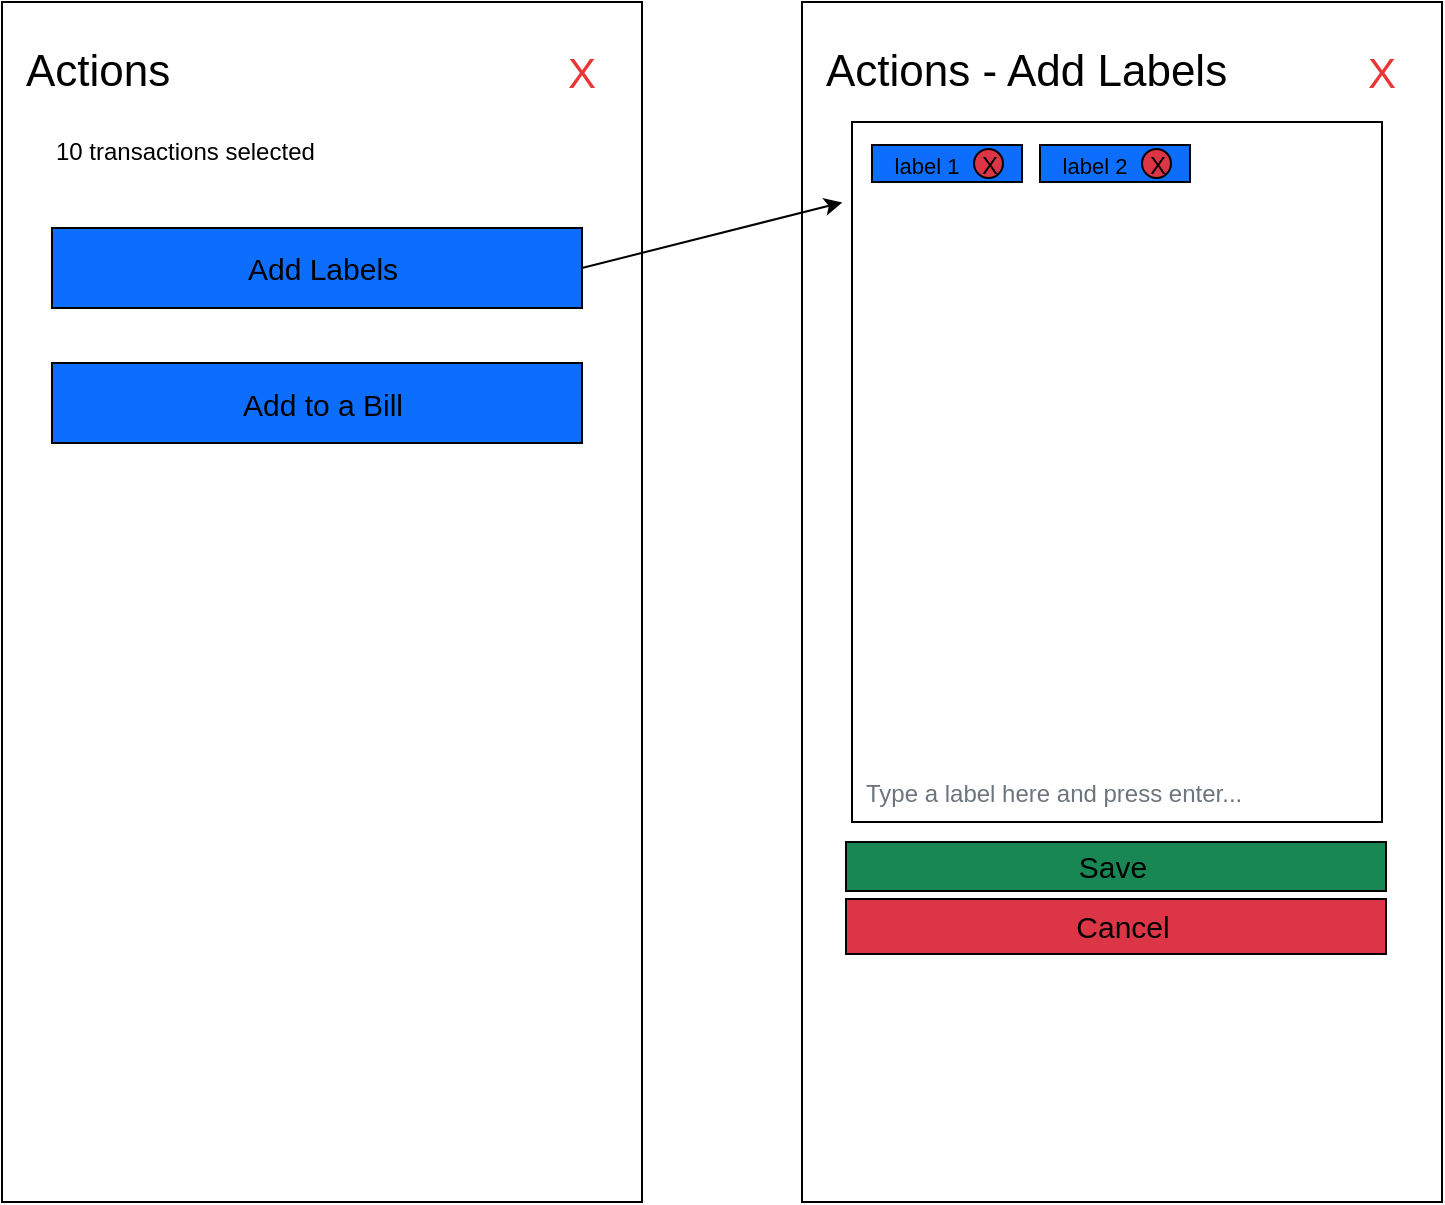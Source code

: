 <mxfile version="21.3.6" type="github">
  <diagram name="Page-1" id="cdfSOh-yHQmfq21NCN2S">
    <mxGraphModel dx="1434" dy="756" grid="1" gridSize="10" guides="1" tooltips="1" connect="1" arrows="1" fold="1" page="1" pageScale="1" pageWidth="827" pageHeight="1169" math="0" shadow="0">
      <root>
        <mxCell id="0" />
        <mxCell id="1" parent="0" />
        <mxCell id="TUkYBW7ximP37eiaecWa-3" value="" style="rounded=0;whiteSpace=wrap;html=1;" parent="1" vertex="1">
          <mxGeometry x="20" y="10" width="320" height="600" as="geometry" />
        </mxCell>
        <mxCell id="TUkYBW7ximP37eiaecWa-4" value="Actions" style="text;html=1;strokeColor=none;fillColor=none;align=left;verticalAlign=middle;whiteSpace=wrap;rounded=0;fontSize=22;" parent="1" vertex="1">
          <mxGeometry x="30" y="20" width="150" height="50" as="geometry" />
        </mxCell>
        <mxCell id="TUkYBW7ximP37eiaecWa-5" value="X" style="text;html=1;strokeColor=none;fillColor=none;align=center;verticalAlign=middle;whiteSpace=wrap;rounded=0;fontSize=21;fontColor=#ed3535;" parent="1" vertex="1">
          <mxGeometry x="280" y="30" width="60" height="30" as="geometry" />
        </mxCell>
        <mxCell id="TUkYBW7ximP37eiaecWa-6" value="" style="rounded=0;whiteSpace=wrap;html=1;labelBackgroundColor=#0D6EFD;fillColor=#0D6EFD;" parent="1" vertex="1">
          <mxGeometry x="45" y="123" width="265" height="40" as="geometry" />
        </mxCell>
        <mxCell id="TUkYBW7ximP37eiaecWa-7" value="Add Labels" style="text;html=1;strokeColor=none;fillColor=none;align=center;verticalAlign=middle;whiteSpace=wrap;rounded=0;labelBackgroundColor=#0D6EFD;fontSize=15;" parent="1" vertex="1">
          <mxGeometry x="108.75" y="115.5" width="142.5" height="55" as="geometry" />
        </mxCell>
        <mxCell id="TUkYBW7ximP37eiaecWa-8" value="" style="rounded=0;whiteSpace=wrap;html=1;labelBackgroundColor=#0D6EFD;fillColor=#0D6EFD;" parent="1" vertex="1">
          <mxGeometry x="45" y="190.5" width="265" height="40" as="geometry" />
        </mxCell>
        <mxCell id="TUkYBW7ximP37eiaecWa-9" value="Add to a Bill" style="text;html=1;strokeColor=none;fillColor=none;align=center;verticalAlign=middle;whiteSpace=wrap;rounded=0;fontSize=15;" parent="1" vertex="1">
          <mxGeometry x="108.75" y="183" width="142.5" height="55" as="geometry" />
        </mxCell>
        <mxCell id="TUkYBW7ximP37eiaecWa-10" value="" style="rounded=0;whiteSpace=wrap;html=1;" parent="1" vertex="1">
          <mxGeometry x="420" y="10" width="320" height="600" as="geometry" />
        </mxCell>
        <mxCell id="TUkYBW7ximP37eiaecWa-11" value="Actions - Add Labels" style="text;html=1;strokeColor=none;fillColor=none;align=left;verticalAlign=middle;whiteSpace=wrap;rounded=0;fontSize=22;" parent="1" vertex="1">
          <mxGeometry x="430" y="20" width="220" height="50" as="geometry" />
        </mxCell>
        <mxCell id="TUkYBW7ximP37eiaecWa-12" value="X" style="text;html=1;strokeColor=none;fillColor=none;align=center;verticalAlign=middle;whiteSpace=wrap;rounded=0;fontSize=21;fontColor=#ed3535;" parent="1" vertex="1">
          <mxGeometry x="680" y="30" width="60" height="30" as="geometry" />
        </mxCell>
        <mxCell id="TUkYBW7ximP37eiaecWa-15" value="" style="rounded=0;whiteSpace=wrap;html=1;labelBackgroundColor=#0D6EFD;fillColor=#dc3545;" parent="1" vertex="1">
          <mxGeometry x="442" y="458.5" width="270" height="27.5" as="geometry" />
        </mxCell>
        <mxCell id="TUkYBW7ximP37eiaecWa-16" value="Cancel" style="text;html=1;strokeColor=none;fillColor=none;align=center;verticalAlign=middle;whiteSpace=wrap;rounded=0;fontSize=15;" parent="1" vertex="1">
          <mxGeometry x="508.75" y="444" width="142.5" height="55" as="geometry" />
        </mxCell>
        <mxCell id="TUkYBW7ximP37eiaecWa-17" value="" style="endArrow=classic;html=1;rounded=0;exitX=1;exitY=0.5;exitDx=0;exitDy=0;entryX=0.063;entryY=0.167;entryDx=0;entryDy=0;entryPerimeter=0;" parent="1" source="TUkYBW7ximP37eiaecWa-6" target="TUkYBW7ximP37eiaecWa-10" edge="1">
          <mxGeometry width="50" height="50" relative="1" as="geometry">
            <mxPoint x="350" y="120" as="sourcePoint" />
            <mxPoint x="430" y="110" as="targetPoint" />
          </mxGeometry>
        </mxCell>
        <mxCell id="TUkYBW7ximP37eiaecWa-18" value="" style="rounded=0;whiteSpace=wrap;html=1;" parent="1" vertex="1">
          <mxGeometry x="445" y="70" width="265" height="350" as="geometry" />
        </mxCell>
        <mxCell id="TUkYBW7ximP37eiaecWa-19" value="10 transactions selected" style="text;html=1;strokeColor=none;fillColor=none;align=left;verticalAlign=middle;whiteSpace=wrap;rounded=0;" parent="1" vertex="1">
          <mxGeometry x="45" y="70" width="245" height="30" as="geometry" />
        </mxCell>
        <mxCell id="TUkYBW7ximP37eiaecWa-21" value="" style="rounded=0;whiteSpace=wrap;html=1;labelBackgroundColor=#198754;fillColor=#198754;" parent="1" vertex="1">
          <mxGeometry x="442" y="430" width="270" height="24.5" as="geometry" />
        </mxCell>
        <mxCell id="TUkYBW7ximP37eiaecWa-22" value="Save" style="text;html=1;strokeColor=none;fillColor=none;align=center;verticalAlign=middle;whiteSpace=wrap;rounded=0;fontSize=15;" parent="1" vertex="1">
          <mxGeometry x="503.75" y="419" width="142.5" height="45" as="geometry" />
        </mxCell>
        <mxCell id="TUkYBW7ximP37eiaecWa-26" value="Type a label here and press enter..." style="text;html=1;strokeColor=none;fillColor=none;align=left;verticalAlign=middle;whiteSpace=wrap;rounded=0;fontColor=#6C757D;" parent="1" vertex="1">
          <mxGeometry x="449.75" y="391" width="241.25" height="30" as="geometry" />
        </mxCell>
        <mxCell id="TUkYBW7ximP37eiaecWa-27" value="" style="rounded=0;whiteSpace=wrap;html=1;labelBackgroundColor=#0D6EFD;fillColor=#0D6EFD;" parent="1" vertex="1">
          <mxGeometry x="455" y="81.5" width="75" height="18.5" as="geometry" />
        </mxCell>
        <mxCell id="TUkYBW7ximP37eiaecWa-28" value="label 1" style="text;html=1;strokeColor=none;fillColor=none;align=center;verticalAlign=middle;whiteSpace=wrap;rounded=0;fontSize=11;" parent="1" vertex="1">
          <mxGeometry x="411" y="64" width="142.5" height="55" as="geometry" />
        </mxCell>
        <mxCell id="TUkYBW7ximP37eiaecWa-29" value="" style="ellipse;whiteSpace=wrap;html=1;aspect=fixed;fillColor=#dc3545;" parent="1" vertex="1">
          <mxGeometry x="506" y="83.5" width="14.5" height="14.5" as="geometry" />
        </mxCell>
        <mxCell id="TUkYBW7ximP37eiaecWa-30" value="X" style="text;html=1;strokeColor=none;fillColor=none;align=center;verticalAlign=middle;whiteSpace=wrap;rounded=0;" parent="1" vertex="1">
          <mxGeometry x="484" y="77" width="60" height="30" as="geometry" />
        </mxCell>
        <mxCell id="TUkYBW7ximP37eiaecWa-31" value="" style="rounded=0;whiteSpace=wrap;html=1;labelBackgroundColor=#0D6EFD;fillColor=#0D6EFD;" parent="1" vertex="1">
          <mxGeometry x="539" y="81.5" width="75" height="18.5" as="geometry" />
        </mxCell>
        <mxCell id="TUkYBW7ximP37eiaecWa-32" value="label 2" style="text;html=1;strokeColor=none;fillColor=none;align=center;verticalAlign=middle;whiteSpace=wrap;rounded=0;fontSize=11;" parent="1" vertex="1">
          <mxGeometry x="495" y="64" width="142.5" height="55" as="geometry" />
        </mxCell>
        <mxCell id="TUkYBW7ximP37eiaecWa-33" value="" style="ellipse;whiteSpace=wrap;html=1;aspect=fixed;fillColor=#dc3545;" parent="1" vertex="1">
          <mxGeometry x="590" y="83.5" width="14.5" height="14.5" as="geometry" />
        </mxCell>
        <mxCell id="TUkYBW7ximP37eiaecWa-34" value="X" style="text;html=1;strokeColor=none;fillColor=none;align=center;verticalAlign=middle;whiteSpace=wrap;rounded=0;" parent="1" vertex="1">
          <mxGeometry x="568" y="77" width="60" height="30" as="geometry" />
        </mxCell>
      </root>
    </mxGraphModel>
  </diagram>
</mxfile>
